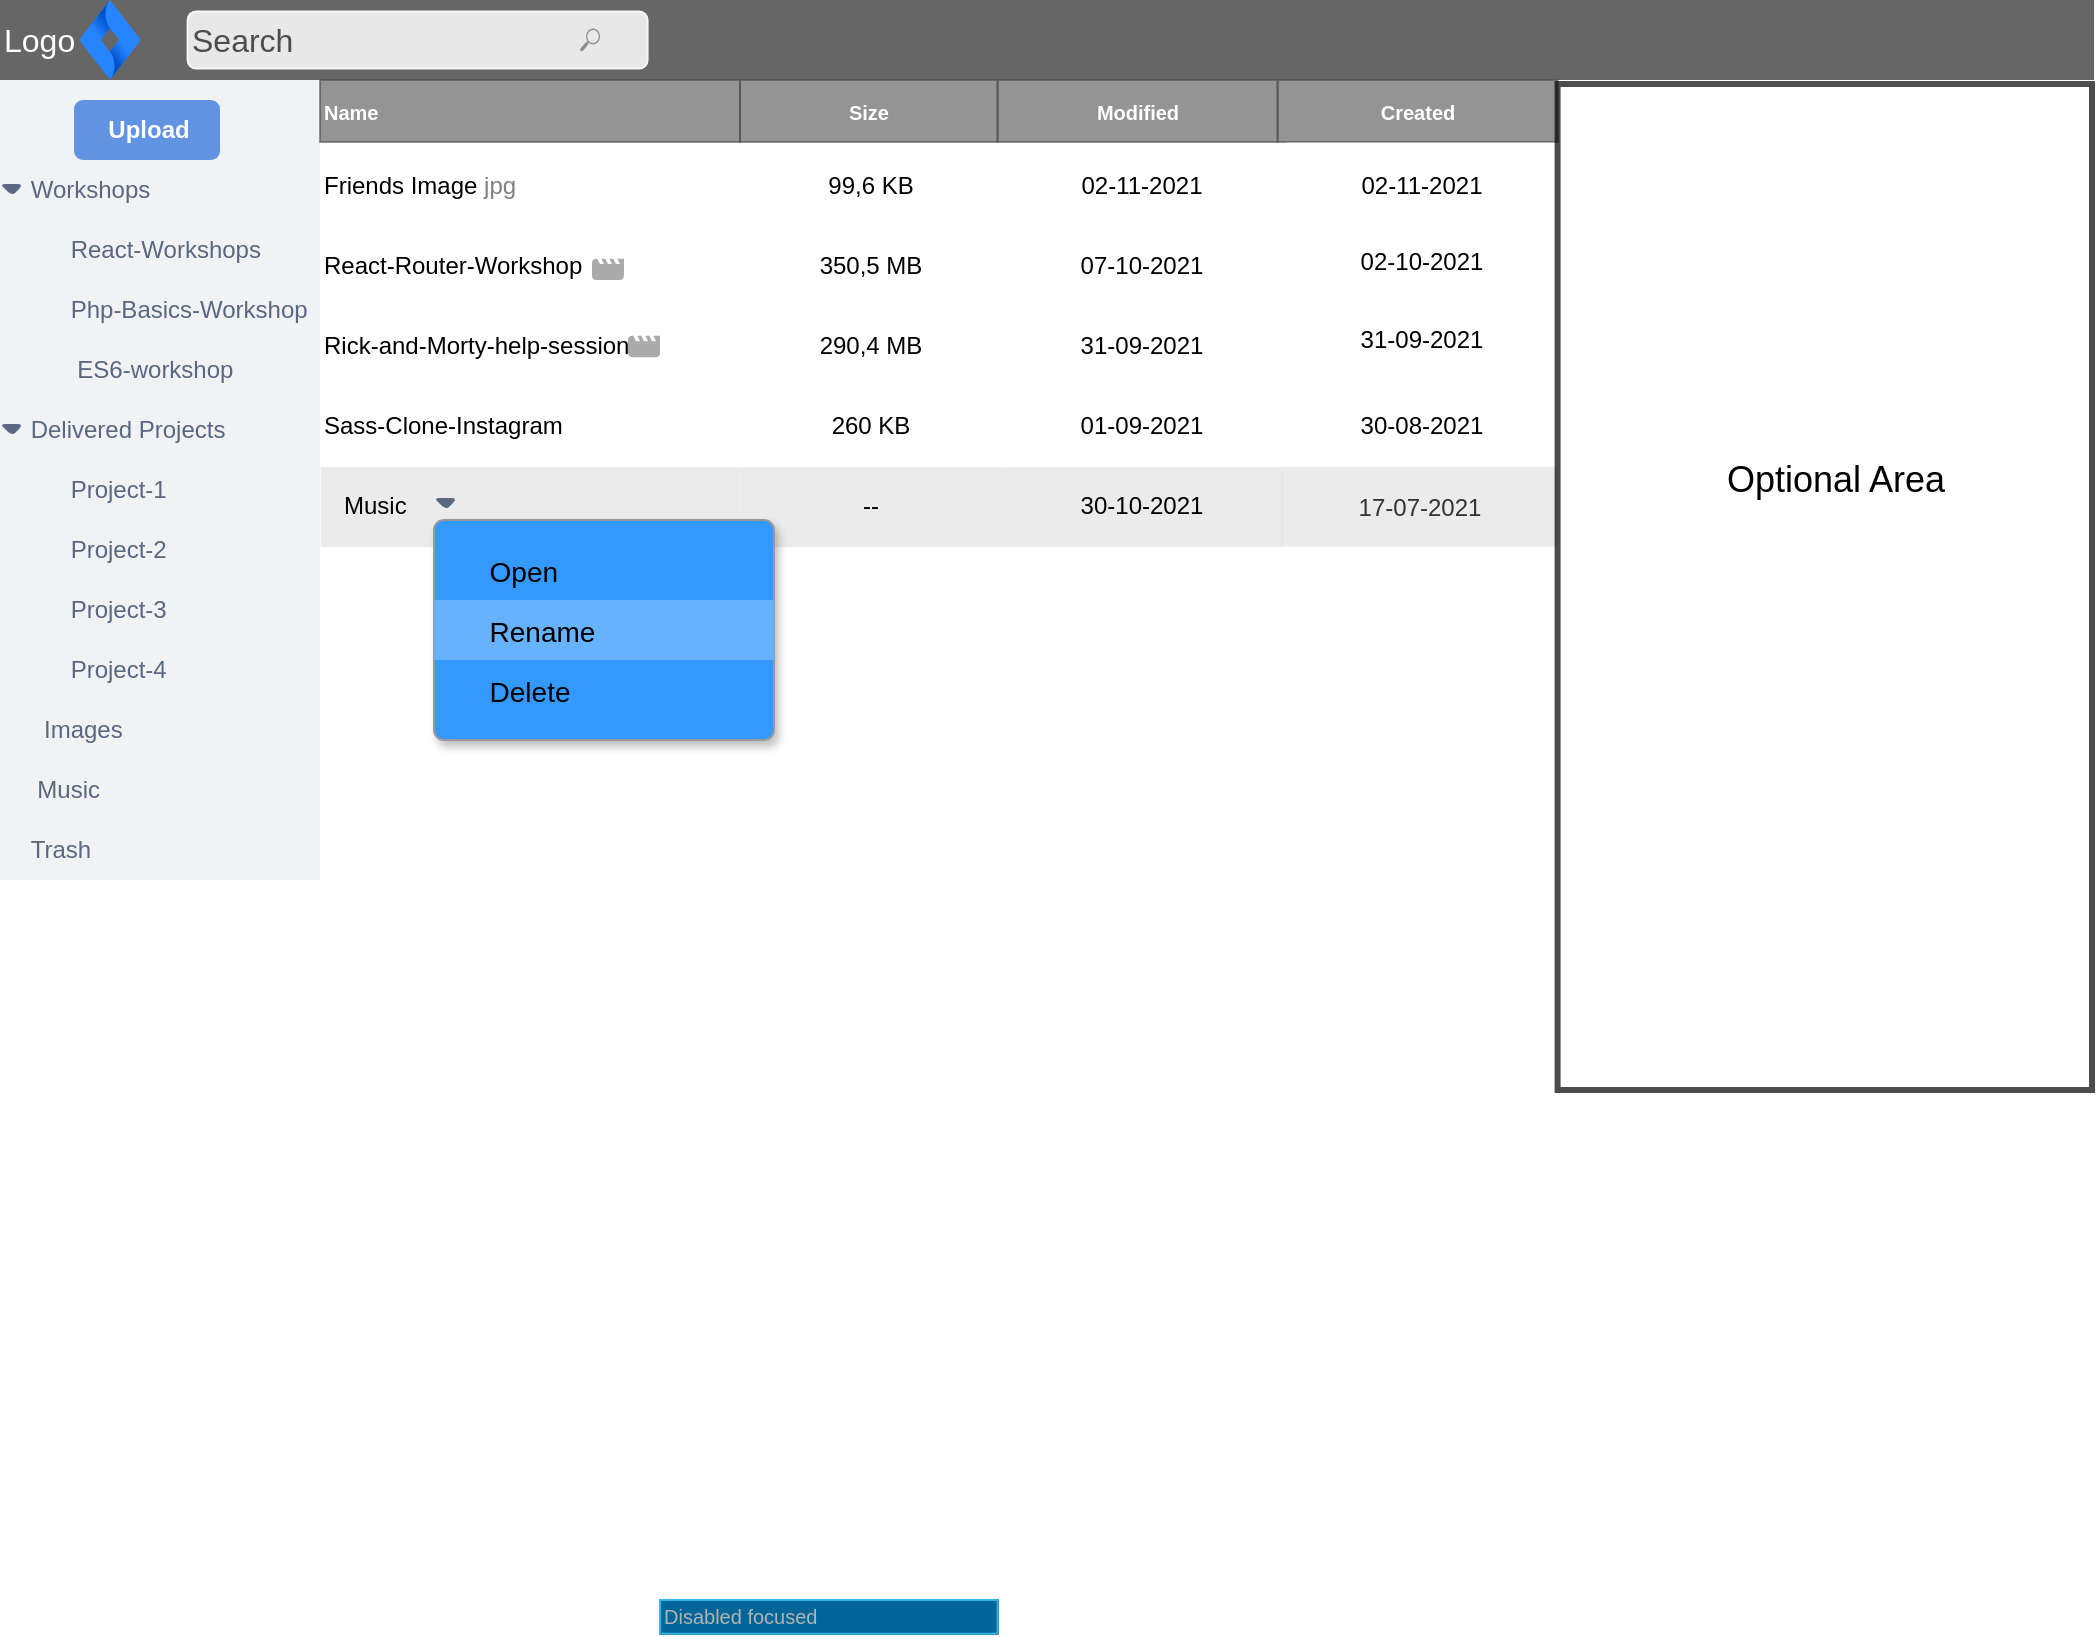 <mxfile version="15.6.8" type="github"><diagram id="d-C3JL0F3UjVxZEBKTZM" name="Page-1"><mxGraphModel dx="1806" dy="1692" grid="0" gridSize="10" guides="1" tooltips="1" connect="1" arrows="0" fold="1" page="0" pageScale="1" pageWidth="827" pageHeight="1169" math="0" shadow="0"><root><mxCell id="0"/><mxCell id="1" parent="0"/><mxCell id="BgvjaM7vU_6djvCeH08X-2" value="Pressed" style="whiteSpace=wrap;html=1;shadow=0;dashed=0;fontSize=10;align=left;fillColor=#4D4D4D;strokeColor=#4D4D4D;fontColor=#FFFFFF;" parent="1" vertex="1"><mxGeometry x="330" y="200" width="168.8" height="16.88" as="geometry"/></mxCell><mxCell id="BgvjaM7vU_6djvCeH08X-3" value="Normal" style="whiteSpace=wrap;html=1;shadow=0;dashed=0;fontSize=10;align=left;fillColor=#1A1A1A;strokeColor=#1A1A1A;fontColor=#FFFFFF;" parent="1" vertex="1"><mxGeometry x="330" y="200" width="168.8" height="16.88" as="geometry"/></mxCell><mxCell id="BgvjaM7vU_6djvCeH08X-4" value="Disabled focused" style="whiteSpace=wrap;html=1;shadow=0;dashed=0;fontSize=10;align=left;fillColor=#006699;strokeColor=#33B5E5;fontColor=#B3B3B3;" parent="1" vertex="1"><mxGeometry x="330" y="200" width="168.8" height="16.88" as="geometry"/></mxCell><mxCell id="BgvjaM7vU_6djvCeH08X-11" value="&lt;font size=&quot;3&quot;&gt;Logo&lt;/font&gt;" style="whiteSpace=wrap;html=1;shadow=0;dashed=0;fontSize=10;align=left;fillColor=#666666;strokeColor=none;fontColor=#FFFFFF;" parent="1" vertex="1"><mxGeometry y="-600" width="80" height="40" as="geometry"/></mxCell><mxCell id="BgvjaM7vU_6djvCeH08X-12" value="" style="whiteSpace=wrap;html=1;shadow=0;dashed=0;fontSize=10;align=left;border:1px solid black;fillColor=#666666;strokeColor=none;fontColor=default;labelBackgroundColor=none;" parent="1" vertex="1"><mxGeometry x="80" y="-600" width="257.6" height="40" as="geometry"/></mxCell><mxCell id="BgvjaM7vU_6djvCeH08X-13" value="&lt;font size=&quot;3&quot;&gt;Search&lt;/font&gt;" style="whiteSpace=wrap;html=1;shadow=0;dashed=0;fontSize=10;align=left;fillColor=#E8E8E8;strokeColor=#f6f6f6;fontColor=#4D4D4D;rounded=1;" parent="1" vertex="1"><mxGeometry x="93.8" y="-594.22" width="230" height="28.44" as="geometry"/></mxCell><mxCell id="BgvjaM7vU_6djvCeH08X-111" value="" style="edgeStyle=orthogonalEdgeStyle;rounded=0;orthogonalLoop=1;jettySize=auto;html=1;labelBackgroundColor=default;fontSize=12;fontColor=default;strokeColor=default;" parent="1" source="BgvjaM7vU_6djvCeH08X-14" target="BgvjaM7vU_6djvCeH08X-85" edge="1"><mxGeometry relative="1" as="geometry"/></mxCell><mxCell id="BgvjaM7vU_6djvCeH08X-14" value="" style="image;image=img/lib/atlassian/Jira_Software_Logo.svg;labelBackgroundColor=none;fontSize=12;fontColor=default;strokeColor=default;fillColor=#666666;gradientColor=none;" parent="1" vertex="1"><mxGeometry x="40" y="-600" width="30" height="40" as="geometry"/></mxCell><mxCell id="BgvjaM7vU_6djvCeH08X-16" value="" style="whiteSpace=wrap;html=1;shadow=0;dashed=0;fontSize=10;align=left;border:1px solid black;fillColor=#666666;strokeColor=none;fontColor=default;labelBackgroundColor=none;" parent="1" vertex="1"><mxGeometry x="330" y="-600" width="265.2" height="40" as="geometry"/></mxCell><mxCell id="BgvjaM7vU_6djvCeH08X-17" value="" style="whiteSpace=wrap;html=1;shadow=0;dashed=0;fontSize=10;align=left;border:1px solid black;fillColor=#666666;strokeColor=none;fontColor=default;labelBackgroundColor=none;" parent="1" vertex="1"><mxGeometry x="590" y="-600" width="240" height="40" as="geometry"/></mxCell><mxCell id="BgvjaM7vU_6djvCeH08X-18" value="&amp;nbsp;Workshops" style="rounded=0;fillColor=#F1F2F4;strokeColor=none;html=1;fontColor=#596780;align=left;fontSize=12;spacingLeft=10;sketch=0;labelBackgroundColor=none;" parent="1" vertex="1"><mxGeometry y="-520" width="160" height="30" as="geometry"/></mxCell><mxCell id="BgvjaM7vU_6djvCeH08X-35" value="" style="shape=triangle;direction=south;fillColor=#596780;strokeColor=none;html=1;sketch=0;rounded=1;labelBackgroundColor=none;fontSize=12;fontColor=default;arcSize=50;" parent="BgvjaM7vU_6djvCeH08X-18" vertex="1"><mxGeometry y="12" width="12" height="6" as="geometry"/></mxCell><mxCell id="BgvjaM7vU_6djvCeH08X-20" value="&amp;nbsp;&amp;nbsp;&amp;nbsp;&amp;nbsp;&amp;nbsp;&amp;nbsp; React-Workshops" style="rounded=0;fillColor=#F1F2F4;strokeColor=none;html=1;fontColor=#596780;align=left;fontSize=12;spacingLeft=10;sketch=0;labelBackgroundColor=none;" parent="1" vertex="1"><mxGeometry y="-490" width="160" height="30" as="geometry"/></mxCell><mxCell id="BgvjaM7vU_6djvCeH08X-29" value="&amp;nbsp;&amp;nbsp;&amp;nbsp;&amp;nbsp;&amp;nbsp;&amp;nbsp;&amp;nbsp; ES6-workshop" style="rounded=0;fillColor=#F1F2F4;strokeColor=none;html=1;fontColor=#596780;align=left;fontSize=12;spacingLeft=10;sketch=0;labelBackgroundColor=none;" parent="1" vertex="1"><mxGeometry y="-430" width="160" height="30" as="geometry"/></mxCell><mxCell id="BgvjaM7vU_6djvCeH08X-31" value="&amp;nbsp;&amp;nbsp;&amp;nbsp;&amp;nbsp;&amp;nbsp;&amp;nbsp; Php-Basics-Workshop" style="rounded=0;fillColor=#F1F2F4;strokeColor=none;html=1;fontColor=#596780;align=left;fontSize=12;spacingLeft=10;sketch=0;labelBackgroundColor=none;" parent="1" vertex="1"><mxGeometry y="-460" width="160" height="30" as="geometry"/></mxCell><mxCell id="BgvjaM7vU_6djvCeH08X-55" value="" style="shape=image;html=1;verticalAlign=top;verticalLabelPosition=bottom;labelBackgroundColor=#ffffff;imageAspect=0;aspect=fixed;image=https://cdn3.iconfinder.com/data/icons/google-material-design-icons/48/ic_play_arrow_48px-128.png;rounded=1;fontSize=12;fontColor=#FFCCFF;strokeColor=default;fillColor=#666666;gradientColor=none;imageBackground=none;imageBorder=none;opacity=60;" parent="1" vertex="1"><mxGeometry x="20" y="-482.5" width="15" height="15" as="geometry"/></mxCell><mxCell id="BgvjaM7vU_6djvCeH08X-77" value="" style="shape=image;html=1;verticalAlign=top;verticalLabelPosition=bottom;labelBackgroundColor=#ffffff;imageAspect=0;aspect=fixed;image=https://cdn3.iconfinder.com/data/icons/google-material-design-icons/48/ic_play_arrow_48px-128.png;rounded=1;fontSize=12;fontColor=#FFCCFF;strokeColor=default;fillColor=#666666;gradientColor=none;imageBackground=none;imageBorder=none;opacity=60;" parent="1" vertex="1"><mxGeometry x="18.5" y="-453.25" width="16.5" height="16.5" as="geometry"/></mxCell><mxCell id="BgvjaM7vU_6djvCeH08X-81" value="" style="shape=image;html=1;verticalAlign=top;verticalLabelPosition=bottom;labelBackgroundColor=#ffffff;imageAspect=0;aspect=fixed;image=https://cdn3.iconfinder.com/data/icons/google-material-design-icons/48/ic_play_arrow_48px-128.png;rounded=1;fontSize=12;fontColor=#FFCCFF;strokeColor=default;fillColor=#666666;gradientColor=none;imageBackground=none;imageBorder=none;opacity=60;" parent="1" vertex="1"><mxGeometry x="19.25" y="-423.25" width="16.5" height="16.5" as="geometry"/></mxCell><mxCell id="BgvjaM7vU_6djvCeH08X-85" value="" style="rounded=0;fillColor=#F1F2F4;strokeColor=none;html=1;fontColor=#596780;align=left;fontSize=12;spacingLeft=10;sketch=0;labelBackgroundColor=none;shadow=0;" parent="1" vertex="1"><mxGeometry y="-560" width="160" height="40" as="geometry"/></mxCell><mxCell id="BgvjaM7vU_6djvCeH08X-87" value="&amp;nbsp;Delivered Projects" style="rounded=0;fillColor=#F1F2F4;strokeColor=none;html=1;fontColor=#596780;align=left;fontSize=12;spacingLeft=10;sketch=0;labelBackgroundColor=none;" parent="1" vertex="1"><mxGeometry y="-400" width="160" height="30" as="geometry"/></mxCell><mxCell id="BgvjaM7vU_6djvCeH08X-88" value="" style="shape=triangle;direction=south;fillColor=#596780;strokeColor=none;html=1;sketch=0;rounded=1;labelBackgroundColor=none;fontSize=12;fontColor=default;arcSize=50;" parent="BgvjaM7vU_6djvCeH08X-87" vertex="1"><mxGeometry y="12" width="12" height="6" as="geometry"/></mxCell><mxCell id="BgvjaM7vU_6djvCeH08X-89" value="&amp;nbsp;&amp;nbsp;&amp;nbsp;&amp;nbsp;&amp;nbsp;&amp;nbsp; Project-1" style="rounded=0;fillColor=#F1F2F4;strokeColor=none;html=1;fontColor=#596780;align=left;fontSize=12;spacingLeft=10;sketch=0;labelBackgroundColor=none;" parent="1" vertex="1"><mxGeometry y="-370" width="160" height="30" as="geometry"/></mxCell><mxCell id="BgvjaM7vU_6djvCeH08X-90" value="&amp;nbsp;&amp;nbsp;&amp;nbsp;&amp;nbsp;&amp;nbsp;&amp;nbsp; Project-2" style="rounded=0;fillColor=#F1F2F4;strokeColor=none;html=1;fontColor=#596780;align=left;fontSize=12;spacingLeft=10;sketch=0;labelBackgroundColor=none;" parent="1" vertex="1"><mxGeometry y="-340" width="160" height="30" as="geometry"/></mxCell><mxCell id="BgvjaM7vU_6djvCeH08X-91" value="&amp;nbsp;&amp;nbsp;&amp;nbsp;&amp;nbsp;&amp;nbsp;&amp;nbsp; Project-3" style="rounded=0;fillColor=#F1F2F4;strokeColor=none;html=1;fontColor=#596780;align=left;fontSize=12;spacingLeft=10;sketch=0;labelBackgroundColor=none;" parent="1" vertex="1"><mxGeometry y="-310" width="160" height="30" as="geometry"/></mxCell><mxCell id="BgvjaM7vU_6djvCeH08X-92" value="&amp;nbsp;&amp;nbsp;&amp;nbsp;&amp;nbsp;&amp;nbsp;&amp;nbsp; Project-4" style="rounded=0;fillColor=#F1F2F4;strokeColor=none;html=1;fontColor=#596780;align=left;fontSize=12;spacingLeft=10;sketch=0;labelBackgroundColor=none;" parent="1" vertex="1"><mxGeometry y="-280" width="160" height="30" as="geometry"/></mxCell><mxCell id="BgvjaM7vU_6djvCeH08X-93" value="&amp;nbsp;&amp;nbsp; Images" style="rounded=0;fillColor=#F1F2F4;strokeColor=none;html=1;fontColor=#596780;align=left;fontSize=12;spacingLeft=10;sketch=0;labelBackgroundColor=none;" parent="1" vertex="1"><mxGeometry y="-250" width="160" height="30" as="geometry"/></mxCell><mxCell id="BgvjaM7vU_6djvCeH08X-96" value="&amp;nbsp; Music" style="rounded=0;fillColor=#F1F2F4;strokeColor=none;html=1;fontColor=#596780;align=left;fontSize=12;spacingLeft=10;sketch=0;labelBackgroundColor=none;" parent="1" vertex="1"><mxGeometry y="-220" width="160" height="30" as="geometry"/></mxCell><mxCell id="BgvjaM7vU_6djvCeH08X-102" value="&lt;b&gt;Upload&lt;/b&gt;" style="rounded=1;fillColor=#0057D8;align=center;strokeColor=none;html=1;fontColor=#ffffff;fontSize=12;sketch=0;labelBackgroundColor=none;opacity=60;" parent="1" vertex="1"><mxGeometry x="37" y="-550" width="73" height="30" as="geometry"/></mxCell><mxCell id="BgvjaM7vU_6djvCeH08X-106" value="" style="shape=image;html=1;verticalAlign=top;verticalLabelPosition=bottom;labelBackgroundColor=#ffffff;imageAspect=0;aspect=fixed;image=https://cdn0.iconfinder.com/data/icons/mobile-basic-vol-1/32/Images-128.png;rounded=1;fontSize=12;fontColor=default;strokeColor=default;fillColor=#666666;gradientColor=none;opacity=60;" parent="1" vertex="1"><mxGeometry y="-245" width="20" height="20" as="geometry"/></mxCell><mxCell id="BgvjaM7vU_6djvCeH08X-107" value="" style="shape=image;html=1;verticalAlign=top;verticalLabelPosition=bottom;labelBackgroundColor=#ffffff;imageAspect=0;aspect=fixed;image=https://cdn4.iconfinder.com/data/icons/ionicons/512/icon-music-note-128.png;rounded=1;fontSize=12;fontColor=default;strokeColor=default;fillColor=#666666;gradientColor=none;opacity=60;" parent="1" vertex="1"><mxGeometry y="-214" width="18" height="18" as="geometry"/></mxCell><mxCell id="BgvjaM7vU_6djvCeH08X-109" value="&amp;nbsp;Trash" style="rounded=0;fillColor=#F1F2F4;strokeColor=none;html=1;fontColor=#596780;align=left;fontSize=12;spacingLeft=10;sketch=0;labelBackgroundColor=none;" parent="1" vertex="1"><mxGeometry y="-190" width="160" height="30" as="geometry"/></mxCell><mxCell id="BgvjaM7vU_6djvCeH08X-110" value="" style="shape=image;html=1;verticalAlign=top;verticalLabelPosition=bottom;labelBackgroundColor=#ffffff;imageAspect=0;aspect=fixed;image=https://cdn0.iconfinder.com/data/icons/zondicons/20/trash-128.png;rounded=1;fontSize=12;fontColor=default;strokeColor=default;fillColor=#666666;gradientColor=none;opacity=60;" parent="1" vertex="1"><mxGeometry y="-180" width="14" height="14" as="geometry"/></mxCell><mxCell id="U9Uw-KmXqPIqswKzSY8E-1" value="" style="shape=image;html=1;verticalAlign=top;verticalLabelPosition=bottom;labelBackgroundColor=#ffffff;imageAspect=0;aspect=fixed;image=https://cdn3.iconfinder.com/data/icons/google-material-design-icons/48/ic_play_arrow_48px-128.png;rounded=1;fontSize=12;fontColor=#FFCCFF;strokeColor=default;fillColor=#666666;gradientColor=none;imageBackground=none;imageBorder=none;opacity=60;" parent="1" vertex="1"><mxGeometry x="19.25" y="-362.5" width="15" height="15" as="geometry"/></mxCell><mxCell id="U9Uw-KmXqPIqswKzSY8E-2" value="" style="shape=image;html=1;verticalAlign=top;verticalLabelPosition=bottom;labelBackgroundColor=#ffffff;imageAspect=0;aspect=fixed;image=https://cdn3.iconfinder.com/data/icons/google-material-design-icons/48/ic_play_arrow_48px-128.png;rounded=1;fontSize=12;fontColor=#FFCCFF;strokeColor=default;fillColor=#666666;gradientColor=none;imageBackground=none;imageBorder=none;opacity=60;" parent="1" vertex="1"><mxGeometry x="19.25" y="-332.5" width="15" height="15" as="geometry"/></mxCell><mxCell id="U9Uw-KmXqPIqswKzSY8E-4" value="" style="shape=image;html=1;verticalAlign=top;verticalLabelPosition=bottom;labelBackgroundColor=#ffffff;imageAspect=0;aspect=fixed;image=https://cdn3.iconfinder.com/data/icons/google-material-design-icons/48/ic_play_arrow_48px-128.png;rounded=1;fontSize=12;fontColor=#FFCCFF;strokeColor=default;fillColor=#666666;gradientColor=none;imageBackground=none;imageBorder=none;opacity=60;" parent="1" vertex="1"><mxGeometry x="20.75" y="-272.5" width="15" height="15" as="geometry"/></mxCell><mxCell id="U9Uw-KmXqPIqswKzSY8E-5" value="" style="shape=image;html=1;verticalAlign=top;verticalLabelPosition=bottom;labelBackgroundColor=#ffffff;imageAspect=0;aspect=fixed;image=https://cdn3.iconfinder.com/data/icons/google-material-design-icons/48/ic_play_arrow_48px-128.png;rounded=1;fontSize=12;fontColor=#FFCCFF;strokeColor=default;fillColor=#666666;gradientColor=none;imageBackground=none;imageBorder=none;opacity=60;" parent="1" vertex="1"><mxGeometry x="20" y="-302.5" width="15" height="15" as="geometry"/></mxCell><mxCell id="U9Uw-KmXqPIqswKzSY8E-173" value="&lt;div align=&quot;left&quot;&gt;&lt;b&gt;Name&lt;/b&gt;&lt;/div&gt;" style="whiteSpace=wrap;html=1;shadow=0;dashed=0;fontSize=10;align=left;fillColor=#4D4D4D;strokeColor=#4D4D4D;fontColor=#FFFFFF;rounded=0;labelBackgroundColor=none;opacity=60;" parent="1" vertex="1"><mxGeometry x="160" y="-560" width="210" height="31" as="geometry"/></mxCell><mxCell id="U9Uw-KmXqPIqswKzSY8E-175" value="&lt;div align=&quot;center&quot;&gt;&lt;b&gt;Size&lt;/b&gt;&lt;/div&gt;" style="whiteSpace=wrap;html=1;shadow=0;dashed=0;fontSize=10;align=center;fillColor=#4D4D4D;strokeColor=#4D4D4D;fontColor=#FFFFFF;rounded=0;labelBackgroundColor=none;opacity=60;" parent="1" vertex="1"><mxGeometry x="370" y="-560" width="128.8" height="31" as="geometry"/></mxCell><mxCell id="U9Uw-KmXqPIqswKzSY8E-176" value="&lt;div align=&quot;center&quot;&gt;&lt;b&gt;Created&lt;/b&gt;&lt;/div&gt;" style="whiteSpace=wrap;html=1;shadow=0;dashed=0;fontSize=10;align=center;fillColor=#4D4D4D;strokeColor=#4D4D4D;fontColor=#FFFFFF;rounded=0;labelBackgroundColor=none;opacity=60;" parent="1" vertex="1"><mxGeometry x="638.8" y="-560" width="140" height="31" as="geometry"/></mxCell><mxCell id="U9Uw-KmXqPIqswKzSY8E-177" value="&lt;div align=&quot;center&quot;&gt;&lt;b&gt;Modified&lt;/b&gt;&lt;/div&gt;" style="whiteSpace=wrap;html=1;shadow=0;dashed=0;fontSize=10;align=center;fillColor=#4D4D4D;strokeColor=#4D4D4D;fontColor=#FFFFFF;rounded=0;labelBackgroundColor=none;opacity=60;" parent="1" vertex="1"><mxGeometry x="498.8" y="-560" width="140" height="31" as="geometry"/></mxCell><mxCell id="U9Uw-KmXqPIqswKzSY8E-178" value="" style="whiteSpace=wrap;html=1;shadow=0;dashed=0;fontSize=10;align=left;border:1px solid black;fillColor=#666666;strokeColor=none;fontColor=default;labelBackgroundColor=none;" parent="1" vertex="1"><mxGeometry x="827" y="-600" width="220" height="40" as="geometry"/></mxCell><mxCell id="U9Uw-KmXqPIqswKzSY8E-179" value="" style="sketch=0;pointerEvents=1;shadow=0;dashed=0;html=1;strokeColor=none;fillColor=#505050;labelPosition=center;verticalLabelPosition=bottom;verticalAlign=top;outlineConnect=0;align=center;shape=mxgraph.office.concepts.search;rounded=0;labelBackgroundColor=none;fontSize=12;fontColor=default;opacity=60;" parent="1" vertex="1"><mxGeometry x="290" y="-585.75" width="10" height="11.5" as="geometry"/></mxCell><mxCell id="U9Uw-KmXqPIqswKzSY8E-182" value="" style="shape=table;html=1;whiteSpace=wrap;startSize=0;container=1;collapsible=0;childLayout=tableLayout;rounded=0;shadow=0;labelBackgroundColor=none;fontSize=12;fontColor=default;strokeColor=none;strokeWidth=0;fillColor=none;gradientColor=none;align=center;opacity=60;" parent="1" vertex="1"><mxGeometry x="160" y="-526.75" width="481" height="200" as="geometry"/></mxCell><mxCell id="U9Uw-KmXqPIqswKzSY8E-183" value="" style="shape=partialRectangle;html=1;whiteSpace=wrap;collapsible=0;dropTarget=0;pointerEvents=0;fillColor=none;top=0;left=0;bottom=0;right=0;points=[[0,0.5],[1,0.5]];portConstraint=eastwest;rounded=0;shadow=0;labelBackgroundColor=none;fontSize=12;fontColor=default;strokeColor=default;strokeWidth=0;align=center;opacity=60;" parent="U9Uw-KmXqPIqswKzSY8E-182" vertex="1"><mxGeometry width="481" height="40" as="geometry"/></mxCell><mxCell id="U9Uw-KmXqPIqswKzSY8E-184" value="&lt;div align=&quot;left&quot;&gt;Friends Image &lt;font color=&quot;#808080&quot;&gt;jpg&lt;/font&gt;&lt;br&gt;&lt;/div&gt;" style="shape=partialRectangle;html=1;whiteSpace=wrap;connectable=0;fillColor=none;top=0;left=0;bottom=0;right=0;overflow=hidden;pointerEvents=1;rounded=0;shadow=0;labelBackgroundColor=none;fontSize=12;fontColor=default;strokeColor=default;strokeWidth=0;align=left;opacity=60;" parent="U9Uw-KmXqPIqswKzSY8E-183" vertex="1"><mxGeometry width="210" height="40" as="geometry"><mxRectangle width="210" height="40" as="alternateBounds"/></mxGeometry></mxCell><mxCell id="U9Uw-KmXqPIqswKzSY8E-185" value="99,6 KB" style="shape=partialRectangle;html=1;whiteSpace=wrap;connectable=0;fillColor=none;top=0;left=0;bottom=0;right=0;overflow=hidden;pointerEvents=1;rounded=0;shadow=0;labelBackgroundColor=none;fontSize=12;fontColor=default;strokeColor=default;strokeWidth=0;align=center;opacity=60;" parent="U9Uw-KmXqPIqswKzSY8E-183" vertex="1"><mxGeometry x="210" width="131" height="40" as="geometry"><mxRectangle width="131" height="40" as="alternateBounds"/></mxGeometry></mxCell><mxCell id="U9Uw-KmXqPIqswKzSY8E-186" value="02-11-2021" style="shape=partialRectangle;html=1;whiteSpace=wrap;connectable=0;fillColor=none;top=0;left=0;bottom=0;right=0;overflow=hidden;pointerEvents=1;rounded=0;shadow=0;labelBackgroundColor=none;fontSize=12;fontColor=default;strokeColor=default;strokeWidth=0;align=center;opacity=60;" parent="U9Uw-KmXqPIqswKzSY8E-183" vertex="1"><mxGeometry x="341" width="140" height="40" as="geometry"><mxRectangle width="140" height="40" as="alternateBounds"/></mxGeometry></mxCell><mxCell id="U9Uw-KmXqPIqswKzSY8E-187" value="" style="shape=partialRectangle;html=1;whiteSpace=wrap;collapsible=0;dropTarget=0;pointerEvents=0;fillColor=none;top=0;left=0;bottom=0;right=0;points=[[0,0.5],[1,0.5]];portConstraint=eastwest;rounded=0;shadow=0;labelBackgroundColor=none;fontSize=12;fontColor=default;strokeColor=default;strokeWidth=0;align=center;opacity=60;" parent="U9Uw-KmXqPIqswKzSY8E-182" vertex="1"><mxGeometry y="40" width="481" height="40" as="geometry"/></mxCell><mxCell id="U9Uw-KmXqPIqswKzSY8E-188" value="React-Router-Workshop " style="shape=partialRectangle;html=1;whiteSpace=wrap;connectable=0;fillColor=none;top=0;left=0;bottom=0;right=0;overflow=hidden;pointerEvents=1;rounded=0;shadow=0;labelBackgroundColor=none;fontSize=12;fontColor=default;strokeColor=default;strokeWidth=0;align=left;opacity=60;" parent="U9Uw-KmXqPIqswKzSY8E-187" vertex="1"><mxGeometry width="210" height="40" as="geometry"><mxRectangle width="210" height="40" as="alternateBounds"/></mxGeometry></mxCell><mxCell id="U9Uw-KmXqPIqswKzSY8E-189" value="&lt;div class=&quot;a-q-Jc-Lb&quot;&gt;350,5&amp;nbsp;MB&lt;/div&gt;" style="shape=partialRectangle;html=1;whiteSpace=wrap;connectable=0;fillColor=none;top=0;left=0;bottom=0;right=0;overflow=hidden;pointerEvents=1;rounded=0;shadow=0;labelBackgroundColor=none;fontSize=12;fontColor=default;strokeColor=default;strokeWidth=0;align=center;opacity=60;" parent="U9Uw-KmXqPIqswKzSY8E-187" vertex="1"><mxGeometry x="210" width="131" height="40" as="geometry"><mxRectangle width="131" height="40" as="alternateBounds"/></mxGeometry></mxCell><mxCell id="U9Uw-KmXqPIqswKzSY8E-190" value="07-10-2021" style="shape=partialRectangle;html=1;whiteSpace=wrap;connectable=0;fillColor=none;top=0;left=0;bottom=0;right=0;overflow=hidden;pointerEvents=1;rounded=0;shadow=0;labelBackgroundColor=none;fontSize=12;fontColor=default;strokeColor=default;strokeWidth=3;align=center;opacity=70;perimeterSpacing=2;" parent="U9Uw-KmXqPIqswKzSY8E-187" vertex="1"><mxGeometry x="341" width="140" height="40" as="geometry"><mxRectangle width="140" height="40" as="alternateBounds"/></mxGeometry></mxCell><mxCell id="U9Uw-KmXqPIqswKzSY8E-191" value="" style="shape=partialRectangle;html=1;whiteSpace=wrap;collapsible=0;dropTarget=0;pointerEvents=0;fillColor=none;top=0;left=0;bottom=0;right=0;points=[[0,0.5],[1,0.5]];portConstraint=eastwest;rounded=0;shadow=0;labelBackgroundColor=none;fontSize=12;fontColor=default;strokeColor=default;strokeWidth=0;align=center;opacity=60;" parent="U9Uw-KmXqPIqswKzSY8E-182" vertex="1"><mxGeometry y="80" width="481" height="40" as="geometry"/></mxCell><mxCell id="U9Uw-KmXqPIqswKzSY8E-192" value="Rick-and-Morty-help-session" style="shape=partialRectangle;html=1;whiteSpace=wrap;connectable=0;fillColor=none;top=0;left=0;bottom=0;right=0;overflow=hidden;pointerEvents=1;rounded=0;shadow=0;labelBackgroundColor=none;fontSize=12;fontColor=default;strokeColor=default;strokeWidth=0;align=left;opacity=60;" parent="U9Uw-KmXqPIqswKzSY8E-191" vertex="1"><mxGeometry width="210" height="40" as="geometry"><mxRectangle width="210" height="40" as="alternateBounds"/></mxGeometry></mxCell><mxCell id="U9Uw-KmXqPIqswKzSY8E-193" value="290,4 MB" style="shape=partialRectangle;html=1;whiteSpace=wrap;connectable=0;fillColor=none;top=0;left=0;bottom=0;right=0;overflow=hidden;pointerEvents=1;rounded=0;shadow=0;labelBackgroundColor=none;fontSize=12;fontColor=default;strokeColor=default;strokeWidth=0;align=center;opacity=60;" parent="U9Uw-KmXqPIqswKzSY8E-191" vertex="1"><mxGeometry x="210" width="131" height="40" as="geometry"><mxRectangle width="131" height="40" as="alternateBounds"/></mxGeometry></mxCell><mxCell id="U9Uw-KmXqPIqswKzSY8E-194" value="31-09-2021" style="shape=partialRectangle;html=1;whiteSpace=wrap;connectable=0;fillColor=none;top=0;left=0;bottom=0;right=0;overflow=hidden;pointerEvents=1;rounded=0;shadow=0;labelBackgroundColor=none;fontSize=12;fontColor=default;strokeColor=default;strokeWidth=0;align=center;opacity=60;" parent="U9Uw-KmXqPIqswKzSY8E-191" vertex="1"><mxGeometry x="341" width="140" height="40" as="geometry"><mxRectangle width="140" height="40" as="alternateBounds"/></mxGeometry></mxCell><mxCell id="U9Uw-KmXqPIqswKzSY8E-202" value="" style="shape=partialRectangle;html=1;whiteSpace=wrap;collapsible=0;dropTarget=0;pointerEvents=0;fillColor=none;top=0;left=0;bottom=0;right=0;points=[[0,0.5],[1,0.5]];portConstraint=eastwest;rounded=0;shadow=0;labelBackgroundColor=none;fontSize=12;fontColor=default;strokeColor=default;strokeWidth=0;align=center;opacity=60;" parent="U9Uw-KmXqPIqswKzSY8E-182" vertex="1"><mxGeometry y="120" width="481" height="40" as="geometry"/></mxCell><mxCell id="U9Uw-KmXqPIqswKzSY8E-203" value="Sass-Clone-Instagram " style="shape=partialRectangle;html=1;whiteSpace=wrap;connectable=0;fillColor=none;top=0;left=0;bottom=0;right=0;overflow=hidden;pointerEvents=1;rounded=0;shadow=0;labelBackgroundColor=none;fontSize=12;fontColor=default;strokeColor=default;strokeWidth=0;align=left;opacity=60;" parent="U9Uw-KmXqPIqswKzSY8E-202" vertex="1"><mxGeometry width="210" height="40" as="geometry"><mxRectangle width="210" height="40" as="alternateBounds"/></mxGeometry></mxCell><mxCell id="U9Uw-KmXqPIqswKzSY8E-204" value="260 KB" style="shape=partialRectangle;html=1;whiteSpace=wrap;connectable=0;fillColor=none;top=0;left=0;bottom=0;right=0;overflow=hidden;pointerEvents=1;rounded=0;shadow=0;labelBackgroundColor=none;fontSize=12;fontColor=default;strokeColor=default;strokeWidth=0;align=center;opacity=60;" parent="U9Uw-KmXqPIqswKzSY8E-202" vertex="1"><mxGeometry x="210" width="131" height="40" as="geometry"><mxRectangle width="131" height="40" as="alternateBounds"/></mxGeometry></mxCell><mxCell id="U9Uw-KmXqPIqswKzSY8E-205" value="01-09-2021" style="shape=partialRectangle;html=1;whiteSpace=wrap;connectable=0;fillColor=none;top=0;left=0;bottom=0;right=0;overflow=hidden;pointerEvents=1;rounded=0;shadow=0;labelBackgroundColor=none;fontSize=12;fontColor=default;strokeColor=default;strokeWidth=0;align=center;opacity=60;" parent="U9Uw-KmXqPIqswKzSY8E-202" vertex="1"><mxGeometry x="341" width="140" height="40" as="geometry"><mxRectangle width="140" height="40" as="alternateBounds"/></mxGeometry></mxCell><mxCell id="U9Uw-KmXqPIqswKzSY8E-206" value="" style="shape=partialRectangle;html=1;whiteSpace=wrap;collapsible=0;dropTarget=0;pointerEvents=0;fillColor=none;top=0;left=0;bottom=0;right=0;points=[[0,0.5],[1,0.5]];portConstraint=eastwest;rounded=0;shadow=0;labelBackgroundColor=none;fontSize=12;fontColor=default;strokeColor=default;strokeWidth=0;align=center;opacity=60;" parent="U9Uw-KmXqPIqswKzSY8E-182" vertex="1"><mxGeometry y="160" width="481" height="40" as="geometry"/></mxCell><mxCell id="U9Uw-KmXqPIqswKzSY8E-207" value="&amp;nbsp;&amp;nbsp; Music " style="shape=partialRectangle;html=1;whiteSpace=wrap;connectable=0;fillColor=#DEDEDE;top=0;left=0;bottom=0;right=0;overflow=hidden;pointerEvents=1;rounded=0;shadow=0;labelBackgroundColor=none;fontSize=12;fontColor=default;strokeColor=default;strokeWidth=0;align=left;opacity=60;" parent="U9Uw-KmXqPIqswKzSY8E-206" vertex="1"><mxGeometry width="210" height="40" as="geometry"><mxRectangle width="210" height="40" as="alternateBounds"/></mxGeometry></mxCell><mxCell id="U9Uw-KmXqPIqswKzSY8E-208" value="--" style="shape=partialRectangle;html=1;whiteSpace=wrap;connectable=0;fillColor=#DEDEDE;top=0;left=0;bottom=0;right=0;overflow=hidden;pointerEvents=1;rounded=0;shadow=0;labelBackgroundColor=none;fontSize=12;fontColor=default;strokeColor=default;strokeWidth=0;align=center;opacity=60;" parent="U9Uw-KmXqPIqswKzSY8E-206" vertex="1"><mxGeometry x="210" width="131" height="40" as="geometry"><mxRectangle width="131" height="40" as="alternateBounds"/></mxGeometry></mxCell><mxCell id="U9Uw-KmXqPIqswKzSY8E-209" value="30-10-2021" style="shape=partialRectangle;html=1;whiteSpace=wrap;connectable=0;fillColor=#DEDEDE;top=0;left=0;bottom=0;right=0;overflow=hidden;pointerEvents=1;rounded=0;shadow=0;labelBackgroundColor=none;fontSize=12;fontColor=default;strokeColor=default;strokeWidth=0;align=center;opacity=60;" parent="U9Uw-KmXqPIqswKzSY8E-206" vertex="1"><mxGeometry x="341" width="140" height="40" as="geometry"><mxRectangle width="140" height="40" as="alternateBounds"/></mxGeometry></mxCell><mxCell id="U9Uw-KmXqPIqswKzSY8E-195" value="" style="html=1;shadow=0;dashed=0;shape=mxgraph.bootstrap.rrect;rSize=5;strokeColor=none;html=1;whiteSpace=wrap;fillColor=#FFFFFF;fontColor=#000000;rounded=0;labelBackgroundColor=none;fontSize=14;align=left;opacity=60;" parent="1" vertex="1"><mxGeometry x="638.8" y="-528.75" width="144" height="92" as="geometry"/></mxCell><mxCell id="U9Uw-KmXqPIqswKzSY8E-196" value="&lt;div align=&quot;center&quot;&gt;&lt;font style=&quot;font-size: 12px&quot;&gt;02-11-2021&lt;/font&gt;&lt;/div&gt;" style="html=1;shadow=0;dashed=0;shape=mxgraph.bootstrap.topButton;strokeColor=inherit;fillColor=none;rSize=5;perimeter=none;whiteSpace=wrap;resizeWidth=1;align=center;spacing=10;rounded=0;labelBackgroundColor=none;fontSize=14;fontColor=default;opacity=60;" parent="U9Uw-KmXqPIqswKzSY8E-195" vertex="1"><mxGeometry width="144" height="41" relative="1" as="geometry"/></mxCell><mxCell id="U9Uw-KmXqPIqswKzSY8E-197" value="&lt;font style=&quot;font-size: 12px&quot;&gt;02-10-2021&lt;/font&gt;" style="strokeColor=inherit;fillColor=inherit;gradientColor=inherit;fontColor=inherit;html=1;shadow=0;dashed=0;perimeter=none;whiteSpace=wrap;resizeWidth=1;align=center;spacing=10;rounded=0;labelBackgroundColor=none;fontSize=14;opacity=60;" parent="U9Uw-KmXqPIqswKzSY8E-195" vertex="1"><mxGeometry width="144" height="39" relative="1" as="geometry"><mxPoint y="39" as="offset"/></mxGeometry></mxCell><mxCell id="U9Uw-KmXqPIqswKzSY8E-201" value="&lt;font style=&quot;font-size: 12px&quot;&gt;31-09-2021&lt;/font&gt;" style="strokeColor=inherit;fillColor=inherit;gradientColor=inherit;fontColor=inherit;html=1;shadow=0;dashed=0;perimeter=none;whiteSpace=wrap;resizeWidth=1;align=center;spacing=10;rounded=0;labelBackgroundColor=none;fontSize=14;opacity=60;" parent="U9Uw-KmXqPIqswKzSY8E-195" vertex="1"><mxGeometry width="144" height="39" relative="1" as="geometry"><mxPoint y="78" as="offset"/></mxGeometry></mxCell><mxCell id="U9Uw-KmXqPIqswKzSY8E-215" value="&lt;font style=&quot;font-size: 12px&quot;&gt;30-08-2021&lt;/font&gt;" style="strokeColor=inherit;fillColor=inherit;gradientColor=inherit;fontColor=inherit;html=1;shadow=0;dashed=0;perimeter=none;whiteSpace=wrap;resizeWidth=1;align=center;spacing=10;rounded=0;labelBackgroundColor=none;fontSize=14;opacity=60;" parent="U9Uw-KmXqPIqswKzSY8E-195" vertex="1"><mxGeometry width="144" height="39" relative="1" as="geometry"><mxPoint y="121" as="offset"/></mxGeometry></mxCell><mxCell id="U9Uw-KmXqPIqswKzSY8E-229" value="&lt;font style=&quot;font-size: 12px&quot;&gt;17-07-2021&lt;/font&gt;" style="strokeColor=none;fillColor=#DEDEDE;fontColor=#333333;html=1;shadow=0;dashed=0;perimeter=none;whiteSpace=wrap;resizeWidth=1;align=center;spacing=10;rounded=0;labelBackgroundColor=none;fontSize=14;opacity=60;" parent="U9Uw-KmXqPIqswKzSY8E-195" vertex="1"><mxGeometry width="138" height="40" relative="1" as="geometry"><mxPoint x="2" y="162" as="offset"/></mxGeometry></mxCell><mxCell id="U9Uw-KmXqPIqswKzSY8E-200" value="" style="dashed=0;aspect=fixed;verticalLabelPosition=bottom;verticalAlign=top;align=center;shape=mxgraph.gmdl.video;strokeColor=none;fillColor=#737373;shadow=0;sketch=0;rounded=0;labelBackgroundColor=none;fontSize=12;fontColor=default;opacity=60;" parent="1" vertex="1"><mxGeometry x="296" y="-470.67" width="16" height="10.67" as="geometry"/></mxCell><mxCell id="U9Uw-KmXqPIqswKzSY8E-210" value="" style="rounded=0;whiteSpace=wrap;html=1;shadow=0;labelBackgroundColor=none;fontSize=12;fontColor=default;strokeColor=default;strokeWidth=3;fillColor=none;gradientColor=none;align=center;opacity=70;" parent="1" vertex="1"><mxGeometry x="778.8" y="-558" width="267.2" height="503" as="geometry"/></mxCell><mxCell id="U9Uw-KmXqPIqswKzSY8E-211" value="&lt;font style=&quot;font-size: 18px&quot;&gt;Optional Area&lt;/font&gt;" style="text;html=1;strokeColor=none;fillColor=none;align=center;verticalAlign=middle;whiteSpace=wrap;rounded=0;shadow=0;labelBackgroundColor=none;fontSize=12;fontColor=default;opacity=70;" parent="1" vertex="1"><mxGeometry x="833" y="-392.5" width="170" height="65.5" as="geometry"/></mxCell><mxCell id="U9Uw-KmXqPIqswKzSY8E-212" value="" style="dashed=0;aspect=fixed;verticalLabelPosition=bottom;verticalAlign=top;align=center;shape=mxgraph.gmdl.video;strokeColor=none;fillColor=#737373;shadow=0;sketch=0;rounded=0;labelBackgroundColor=none;fontSize=12;fontColor=default;opacity=60;" parent="1" vertex="1"><mxGeometry x="314" y="-432.09" width="16" height="10.67" as="geometry"/></mxCell><mxCell id="U9Uw-KmXqPIqswKzSY8E-213" value="" style="shape=image;html=1;verticalAlign=top;verticalLabelPosition=bottom;labelBackgroundColor=#ffffff;imageAspect=0;aspect=fixed;image=https://cdn4.iconfinder.com/data/icons/ionicons/512/icon-image-128.png;rounded=0;shadow=0;fontSize=12;fontColor=#828282;strokeColor=default;strokeWidth=3;fillColor=none;gradientColor=none;opacity=70;" parent="1" vertex="1"><mxGeometry x="261" y="-513" width="16" height="16" as="geometry"/></mxCell><mxCell id="U9Uw-KmXqPIqswKzSY8E-214" value="" style="shape=image;html=1;verticalAlign=top;verticalLabelPosition=bottom;labelBackgroundColor=#ffffff;imageAspect=0;aspect=fixed;image=https://cdn4.iconfinder.com/data/icons/feather/24/file-text-128.png;rounded=0;shadow=0;fontSize=12;fontColor=#828282;strokeColor=default;strokeWidth=3;fillColor=none;gradientColor=none;opacity=70;" parent="1" vertex="1"><mxGeometry x="286.5" y="-393.5" width="17" height="17" as="geometry"/></mxCell><mxCell id="U9Uw-KmXqPIqswKzSY8E-216" value="" style="shape=image;html=1;verticalAlign=top;verticalLabelPosition=bottom;labelBackgroundColor=#ffffff;imageAspect=0;aspect=fixed;image=https://cdn4.iconfinder.com/data/icons/ionicons/512/icon-music-note-128.png;rounded=1;fontSize=12;fontColor=default;strokeColor=default;fillColor=#666666;gradientColor=none;opacity=60;" parent="1" vertex="1"><mxGeometry x="201.3" y="-353" width="12" height="12" as="geometry"/></mxCell><mxCell id="U9Uw-KmXqPIqswKzSY8E-219" value="" style="shape=triangle;direction=south;fillColor=#596780;strokeColor=none;html=1;sketch=0;rounded=1;labelBackgroundColor=none;fontSize=12;fontColor=default;arcSize=50;" parent="1" vertex="1"><mxGeometry x="217" y="-351" width="12" height="6" as="geometry"/></mxCell><mxCell id="7edIzHyQ4iojDQmu1elH-11" value="" style="html=1;shadow=1;dashed=0;shape=mxgraph.bootstrap.rrect;rSize=5;fillColor=#3399FF;strokeColor=#999999;fontColor=default;" parent="1" vertex="1"><mxGeometry x="217" y="-340" width="170" height="110" as="geometry"/></mxCell><mxCell id="7edIzHyQ4iojDQmu1elH-12" value="  Open" style="fillColor=none;strokeColor=none;align=left;spacing=20;fontSize=14;fontColor=default;" parent="7edIzHyQ4iojDQmu1elH-11" vertex="1"><mxGeometry width="170" height="30" relative="1" as="geometry"><mxPoint y="10" as="offset"/></mxGeometry></mxCell><mxCell id="7edIzHyQ4iojDQmu1elH-13" value="  Rename" style="fillColor=#66B2FF;strokeColor=none;fontColor=default;align=left;spacing=20;fontSize=14;sketch=0;" parent="7edIzHyQ4iojDQmu1elH-11" vertex="1"><mxGeometry width="170" height="30" relative="1" as="geometry"><mxPoint y="40" as="offset"/></mxGeometry></mxCell><mxCell id="7edIzHyQ4iojDQmu1elH-14" value="  Delete" style="fillColor=none;strokeColor=none;align=left;spacing=20;fontSize=14;fontColor=default;" parent="7edIzHyQ4iojDQmu1elH-11" vertex="1"><mxGeometry width="170" height="30" relative="1" as="geometry"><mxPoint y="70" as="offset"/></mxGeometry></mxCell><mxCell id="7edIzHyQ4iojDQmu1elH-16" value="" style="shape=image;html=1;verticalAlign=top;verticalLabelPosition=bottom;labelBackgroundColor=#ffffff;imageAspect=0;aspect=fixed;image=https://cdn0.iconfinder.com/data/icons/google-material-design-3-0/48/ic_open_with_48px-128.png;fontColor=default;fillColor=#66B2FF;" parent="7edIzHyQ4iojDQmu1elH-11" vertex="1"><mxGeometry x="4" y="17" width="19" height="19" as="geometry"/></mxCell><mxCell id="7edIzHyQ4iojDQmu1elH-17" value="" style="shape=image;html=1;verticalAlign=top;verticalLabelPosition=bottom;labelBackgroundColor=#ffffff;imageAspect=0;aspect=fixed;image=https://cdn4.iconfinder.com/data/icons/basic-ui-2-line/32/pencil-edit-write-draw-stationary-128.png;fontColor=default;fillColor=#66B2FF;" parent="7edIzHyQ4iojDQmu1elH-11" vertex="1"><mxGeometry x="6" y="47.5" width="15" height="15" as="geometry"/></mxCell><mxCell id="7edIzHyQ4iojDQmu1elH-18" value="" style="shape=image;html=1;verticalAlign=top;verticalLabelPosition=bottom;labelBackgroundColor=#ffffff;imageAspect=0;aspect=fixed;image=https://cdn1.iconfinder.com/data/icons/feather-2/24/trash-2-128.png;fontColor=default;fillColor=#66B2FF;" parent="7edIzHyQ4iojDQmu1elH-11" vertex="1"><mxGeometry x="5" y="77" width="16" height="16" as="geometry"/></mxCell></root></mxGraphModel></diagram></mxfile>